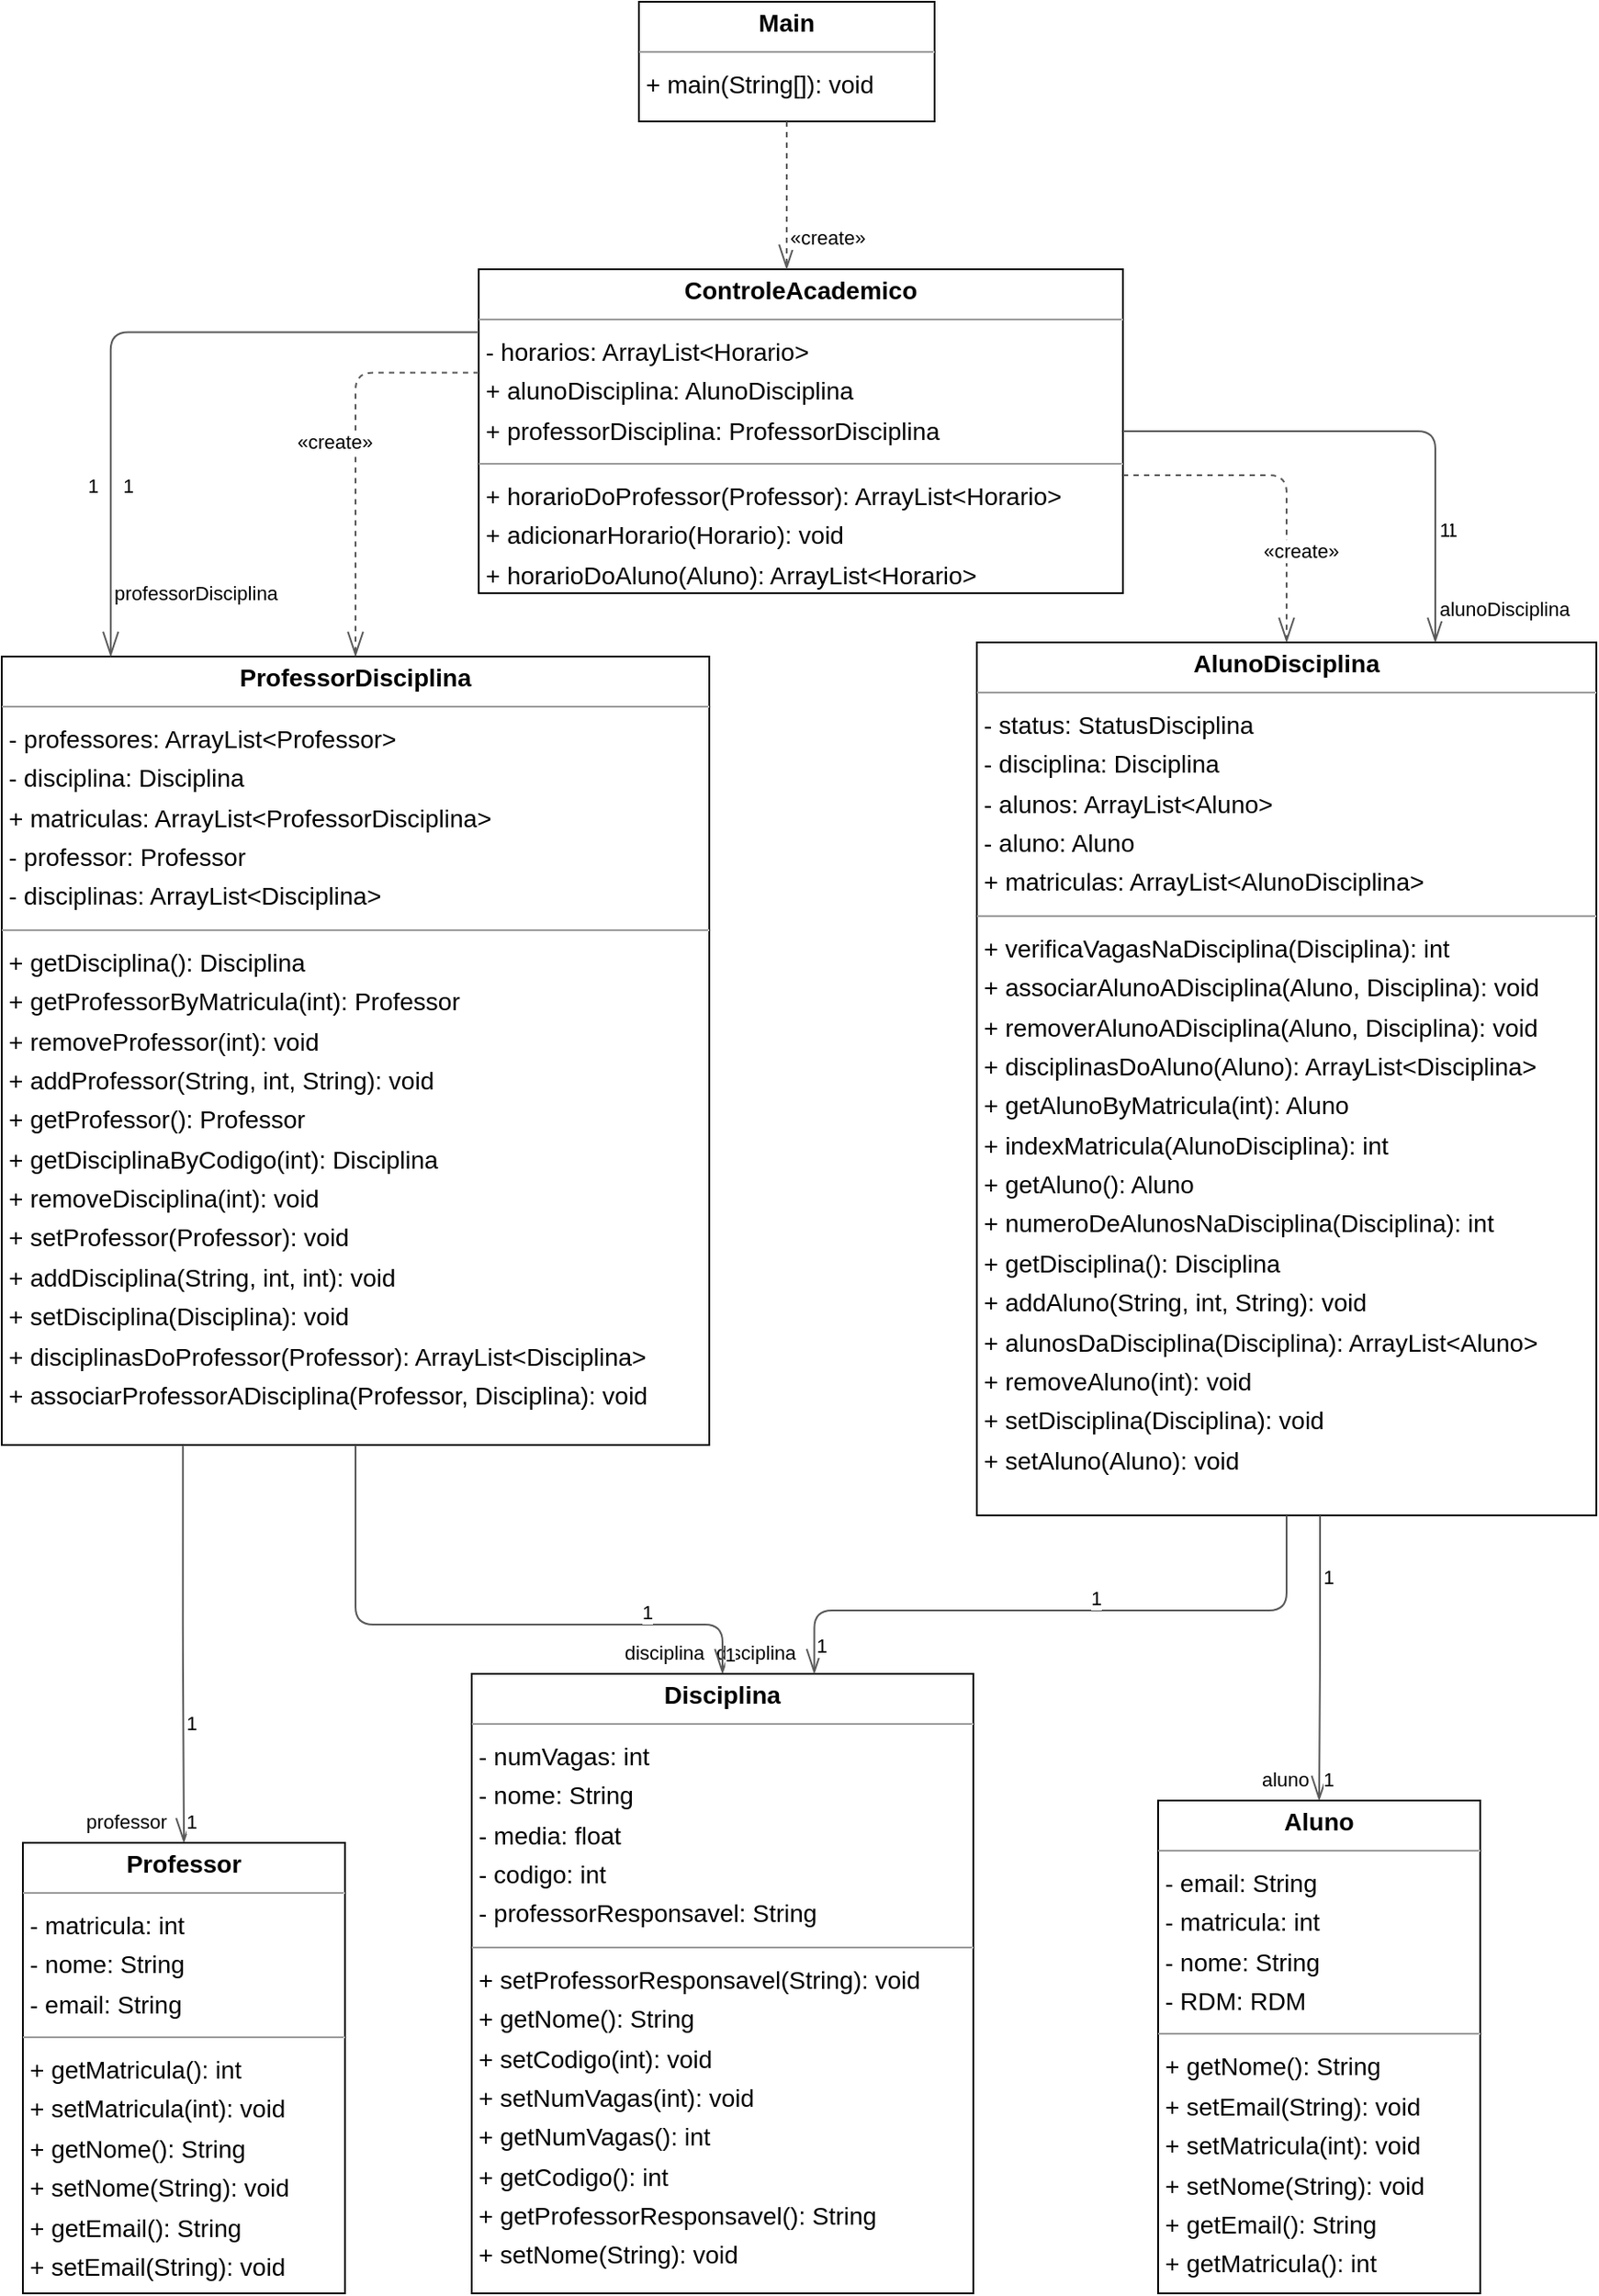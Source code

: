 <mxGraphModel dx="0" dy="0" grid="1" gridSize="10" guides="1" tooltips="1" connect="1" arrows="1" fold="1" page="0" pageScale="1" background="none" math="0" shadow="0">
  <root>
    <mxCell id="0" />
    <mxCell id="1" parent="0" />
    <mxCell id="node2" parent="1" vertex="1" value="&lt;p style=&quot;margin:0px;margin-top:4px;text-align:center;&quot;&gt;&lt;b&gt;Aluno&lt;/b&gt;&lt;/p&gt;&lt;hr size=&quot;1&quot;/&gt;&lt;p style=&quot;margin:0 0 0 4px;line-height:1.6;&quot;&gt;- email: String&lt;br/&gt;- matricula: int&lt;br/&gt;- nome: String&lt;br/&gt;- RDM: RDM&lt;/p&gt;&lt;hr size=&quot;1&quot;/&gt;&lt;p style=&quot;margin:0 0 0 4px;line-height:1.6;&quot;&gt;+ getNome(): String&lt;br/&gt;+ setEmail(String): void&lt;br/&gt;+ setMatricula(int): void&lt;br/&gt;+ setNome(String): void&lt;br/&gt;+ getEmail(): String&lt;br/&gt;+ getMatricula(): int&lt;/p&gt;" style="verticalAlign=top;align=left;overflow=fill;fontSize=14;fontFamily=Helvetica;html=1;rounded=0;shadow=0;comic=0;labelBackgroundColor=none;strokeWidth=1;">
      <mxGeometry x="1207" y="3242" width="183" height="280" as="geometry" />
    </mxCell>
    <mxCell id="node1" parent="1" vertex="1" value="&lt;p style=&quot;margin:0px;margin-top:4px;text-align:center;&quot;&gt;&lt;b&gt;AlunoDisciplina&lt;/b&gt;&lt;/p&gt;&lt;hr size=&quot;1&quot;/&gt;&lt;p style=&quot;margin:0 0 0 4px;line-height:1.6;&quot;&gt;- status: StatusDisciplina&lt;br/&gt;- disciplina: Disciplina&lt;br/&gt;- alunos: ArrayList&amp;lt;Aluno&amp;gt;&lt;br/&gt;- aluno: Aluno&lt;br/&gt;+ matriculas: ArrayList&amp;lt;AlunoDisciplina&amp;gt;&lt;/p&gt;&lt;hr size=&quot;1&quot;/&gt;&lt;p style=&quot;margin:0 0 0 4px;line-height:1.6;&quot;&gt;+ verificaVagasNaDisciplina(Disciplina): int&lt;br/&gt;+ associarAlunoADisciplina(Aluno, Disciplina): void&lt;br/&gt;+ removerAlunoADisciplina(Aluno, Disciplina): void&lt;br/&gt;+ disciplinasDoAluno(Aluno): ArrayList&amp;lt;Disciplina&amp;gt;&lt;br/&gt;+ getAlunoByMatricula(int): Aluno&lt;br/&gt;+ indexMatricula(AlunoDisciplina): int&lt;br/&gt;+ getAluno(): Aluno&lt;br/&gt;+ numeroDeAlunosNaDisciplina(Disciplina): int&lt;br/&gt;+ getDisciplina(): Disciplina&lt;br/&gt;+ addAluno(String, int, String): void&lt;br/&gt;+ alunosDaDisciplina(Disciplina): ArrayList&amp;lt;Aluno&amp;gt;&lt;br/&gt;+ removeAluno(int): void&lt;br/&gt;+ setDisciplina(Disciplina): void&lt;br/&gt;+ setAluno(Aluno): void&lt;/p&gt;" style="verticalAlign=top;align=left;overflow=fill;fontSize=14;fontFamily=Helvetica;html=1;rounded=0;shadow=0;comic=0;labelBackgroundColor=none;strokeWidth=1;">
      <mxGeometry x="1104" y="2584" width="352" height="496" as="geometry" />
    </mxCell>
    <mxCell id="node0" parent="1" vertex="1" value="&lt;p style=&quot;margin:0px;margin-top:4px;text-align:center;&quot;&gt;&lt;b&gt;ControleAcademico&lt;/b&gt;&lt;/p&gt;&lt;hr size=&quot;1&quot;/&gt;&lt;p style=&quot;margin:0 0 0 4px;line-height:1.6;&quot;&gt;- horarios: ArrayList&amp;lt;Horario&amp;gt;&lt;br/&gt;+ alunoDisciplina: AlunoDisciplina&lt;br/&gt;+ professorDisciplina: ProfessorDisciplina&lt;/p&gt;&lt;hr size=&quot;1&quot;/&gt;&lt;p style=&quot;margin:0 0 0 4px;line-height:1.6;&quot;&gt;+ horarioDoProfessor(Professor): ArrayList&amp;lt;Horario&amp;gt;&lt;br/&gt;+ adicionarHorario(Horario): void&lt;br/&gt;+ horarioDoAluno(Aluno): ArrayList&amp;lt;Horario&amp;gt;&lt;/p&gt;" style="verticalAlign=top;align=left;overflow=fill;fontSize=14;fontFamily=Helvetica;html=1;rounded=0;shadow=0;comic=0;labelBackgroundColor=none;strokeWidth=1;">
      <mxGeometry x="821" y="2372" width="366" height="184" as="geometry" />
    </mxCell>
    <mxCell id="node3" parent="1" vertex="1" value="&lt;p style=&quot;margin:0px;margin-top:4px;text-align:center;&quot;&gt;&lt;b&gt;Disciplina&lt;/b&gt;&lt;/p&gt;&lt;hr size=&quot;1&quot;/&gt;&lt;p style=&quot;margin:0 0 0 4px;line-height:1.6;&quot;&gt;- numVagas: int&lt;br/&gt;- nome: String&lt;br/&gt;- media: float&lt;br/&gt;- codigo: int&lt;br/&gt;- professorResponsavel: String&lt;/p&gt;&lt;hr size=&quot;1&quot;/&gt;&lt;p style=&quot;margin:0 0 0 4px;line-height:1.6;&quot;&gt;+ setProfessorResponsavel(String): void&lt;br/&gt;+ getNome(): String&lt;br/&gt;+ setCodigo(int): void&lt;br/&gt;+ setNumVagas(int): void&lt;br/&gt;+ getNumVagas(): int&lt;br/&gt;+ getCodigo(): int&lt;br/&gt;+ getProfessorResponsavel(): String&lt;br/&gt;+ setNome(String): void&lt;/p&gt;" style="verticalAlign=top;align=left;overflow=fill;fontSize=14;fontFamily=Helvetica;html=1;rounded=0;shadow=0;comic=0;labelBackgroundColor=none;strokeWidth=1;">
      <mxGeometry x="817" y="3170" width="285" height="352" as="geometry" />
    </mxCell>
    <mxCell id="node4" parent="1" vertex="1" value="&lt;p style=&quot;margin:0px;margin-top:4px;text-align:center;&quot;&gt;&lt;b&gt;Main&lt;/b&gt;&lt;/p&gt;&lt;hr size=&quot;1&quot;/&gt;&lt;p style=&quot;margin:0 0 0 4px;line-height:1.6;&quot;&gt;+ main(String[]): void&lt;/p&gt;" style="verticalAlign=top;align=left;overflow=fill;fontSize=14;fontFamily=Helvetica;html=1;rounded=0;shadow=0;comic=0;labelBackgroundColor=none;strokeWidth=1;">
      <mxGeometry x="912" y="2220" width="168" height="68" as="geometry" />
    </mxCell>
    <mxCell id="node5" parent="1" vertex="1" value="&lt;p style=&quot;margin:0px;margin-top:4px;text-align:center;&quot;&gt;&lt;b&gt;Professor&lt;/b&gt;&lt;/p&gt;&lt;hr size=&quot;1&quot;/&gt;&lt;p style=&quot;margin:0 0 0 4px;line-height:1.6;&quot;&gt;- matricula: int&lt;br/&gt;- nome: String&lt;br/&gt;- email: String&lt;/p&gt;&lt;hr size=&quot;1&quot;/&gt;&lt;p style=&quot;margin:0 0 0 4px;line-height:1.6;&quot;&gt;+ getMatricula(): int&lt;br/&gt;+ setMatricula(int): void&lt;br/&gt;+ getNome(): String&lt;br/&gt;+ setNome(String): void&lt;br/&gt;+ getEmail(): String&lt;br/&gt;+ setEmail(String): void&lt;/p&gt;" style="verticalAlign=top;align=left;overflow=fill;fontSize=14;fontFamily=Helvetica;html=1;rounded=0;shadow=0;comic=0;labelBackgroundColor=none;strokeWidth=1;">
      <mxGeometry x="562" y="3266" width="183" height="256" as="geometry" />
    </mxCell>
    <mxCell id="node6" parent="1" vertex="1" value="&lt;p style=&quot;margin:0px;margin-top:4px;text-align:center;&quot;&gt;&lt;b&gt;ProfessorDisciplina&lt;/b&gt;&lt;/p&gt;&lt;hr size=&quot;1&quot;/&gt;&lt;p style=&quot;margin:0 0 0 4px;line-height:1.6;&quot;&gt;- professores: ArrayList&amp;lt;Professor&amp;gt;&lt;br/&gt;- disciplina: Disciplina&lt;br/&gt;+ matriculas: ArrayList&amp;lt;ProfessorDisciplina&amp;gt;&lt;br/&gt;- professor: Professor&lt;br/&gt;- disciplinas: ArrayList&amp;lt;Disciplina&amp;gt;&lt;/p&gt;&lt;hr size=&quot;1&quot;/&gt;&lt;p style=&quot;margin:0 0 0 4px;line-height:1.6;&quot;&gt;+ getDisciplina(): Disciplina&lt;br/&gt;+ getProfessorByMatricula(int): Professor&lt;br/&gt;+ removeProfessor(int): void&lt;br/&gt;+ addProfessor(String, int, String): void&lt;br/&gt;+ getProfessor(): Professor&lt;br/&gt;+ getDisciplinaByCodigo(int): Disciplina&lt;br/&gt;+ removeDisciplina(int): void&lt;br/&gt;+ setProfessor(Professor): void&lt;br/&gt;+ addDisciplina(String, int, int): void&lt;br/&gt;+ setDisciplina(Disciplina): void&lt;br/&gt;+ disciplinasDoProfessor(Professor): ArrayList&amp;lt;Disciplina&amp;gt;&lt;br/&gt;+ associarProfessorADisciplina(Professor, Disciplina): void&lt;/p&gt;" style="verticalAlign=top;align=left;overflow=fill;fontSize=14;fontFamily=Helvetica;html=1;rounded=0;shadow=0;comic=0;labelBackgroundColor=none;strokeWidth=1;">
      <mxGeometry x="550" y="2592" width="402" height="448" as="geometry" />
    </mxCell>
    <mxCell id="edge3" edge="1" value="" parent="1" source="node1" target="node2" style="html=1;rounded=1;edgeStyle=orthogonalEdgeStyle;dashed=0;startArrow=diamondThinstartSize=12;endArrow=openThin;endSize=12;strokeColor=#595959;exitX=0.554;exitY=1.000;exitDx=0;exitDy=0;entryX=0.500;entryY=0.000;entryDx=0;entryDy=0;">
      <mxGeometry width="50" height="50" relative="1" as="geometry">
        <Array as="points" />
      </mxGeometry>
    </mxCell>
    <mxCell id="label18" parent="edge3" vertex="1" connectable="0" value="1" style="edgeLabel;resizable=0;html=1;align=left;verticalAlign=top;strokeColor=default;">
      <mxGeometry x="1299" y="3102" as="geometry" />
    </mxCell>
    <mxCell id="label22" parent="edge3" vertex="1" connectable="0" value="1" style="edgeLabel;resizable=0;html=1;align=left;verticalAlign=top;strokeColor=default;">
      <mxGeometry x="1299" y="3217" as="geometry" />
    </mxCell>
    <mxCell id="label23" parent="edge3" vertex="1" connectable="0" value="aluno" style="edgeLabel;resizable=0;html=1;align=left;verticalAlign=top;strokeColor=default;">
      <mxGeometry x="1264" y="3217" as="geometry" />
    </mxCell>
    <mxCell id="edge5" edge="1" value="" parent="1" source="node1" target="node3" style="html=1;rounded=1;edgeStyle=orthogonalEdgeStyle;dashed=0;startArrow=diamondThinstartSize=12;endArrow=openThin;endSize=12;strokeColor=#595959;exitX=0.500;exitY=1.000;exitDx=0;exitDy=0;entryX=0.683;entryY=0.000;entryDx=0;entryDy=0;">
      <mxGeometry width="50" height="50" relative="1" as="geometry">
        <Array as="points">
          <mxPoint x="1280" y="3134" />
          <mxPoint x="1011" y="3134" />
        </Array>
      </mxGeometry>
    </mxCell>
    <mxCell id="label30" parent="edge5" vertex="1" connectable="0" value="1" style="edgeLabel;resizable=0;html=1;align=left;verticalAlign=top;strokeColor=default;">
      <mxGeometry x="1167" y="3114" as="geometry" />
    </mxCell>
    <mxCell id="label34" parent="edge5" vertex="1" connectable="0" value="1" style="edgeLabel;resizable=0;html=1;align=left;verticalAlign=top;strokeColor=default;">
      <mxGeometry x="1011" y="3141" as="geometry" />
    </mxCell>
    <mxCell id="label35" parent="edge5" vertex="1" connectable="0" value="disciplina" style="edgeLabel;resizable=0;html=1;align=left;verticalAlign=top;strokeColor=default;">
      <mxGeometry x="954" y="3145" as="geometry" />
    </mxCell>
    <mxCell id="edge2" edge="1" value="" parent="1" source="node0" target="node1" style="html=1;rounded=1;edgeStyle=orthogonalEdgeStyle;dashed=0;startArrow=diamondThinstartSize=12;endArrow=openThin;endSize=12;strokeColor=#595959;exitX=1.000;exitY=0.500;exitDx=0;exitDy=0;entryX=0.740;entryY=0.000;entryDx=0;entryDy=0;">
      <mxGeometry width="50" height="50" relative="1" as="geometry">
        <Array as="points">
          <mxPoint x="1365" y="2464" />
        </Array>
      </mxGeometry>
    </mxCell>
    <mxCell id="label12" parent="edge2" vertex="1" connectable="0" value="1" style="edgeLabel;resizable=0;html=1;align=left;verticalAlign=top;strokeColor=default;">
      <mxGeometry x="1369" y="2507" as="geometry" />
    </mxCell>
    <mxCell id="label16" parent="edge2" vertex="1" connectable="0" value="1" style="edgeLabel;resizable=0;html=1;align=left;verticalAlign=top;strokeColor=default;">
      <mxGeometry x="1365" y="2507" as="geometry" />
    </mxCell>
    <mxCell id="label17" parent="edge2" vertex="1" connectable="0" value="alunoDisciplina" style="edgeLabel;resizable=0;html=1;align=left;verticalAlign=top;strokeColor=default;">
      <mxGeometry x="1365" y="2552" as="geometry" />
    </mxCell>
    <mxCell id="edge7" edge="1" value="" parent="1" source="node0" target="node1" style="html=1;rounded=1;edgeStyle=orthogonalEdgeStyle;dashed=1;startArrow=none;endArrow=openThin;endSize=12;strokeColor=#595959;exitX=1.000;exitY=0.636;exitDx=0;exitDy=0;entryX=0.500;entryY=0.000;entryDx=0;entryDy=0;">
      <mxGeometry width="50" height="50" relative="1" as="geometry">
        <Array as="points">
          <mxPoint x="1280" y="2489" />
        </Array>
      </mxGeometry>
    </mxCell>
    <mxCell id="label44" parent="edge7" vertex="1" connectable="0" value="«create»" style="edgeLabel;resizable=0;html=1;align=left;verticalAlign=top;strokeColor=default;">
      <mxGeometry x="1265" y="2519" as="geometry" />
    </mxCell>
    <mxCell id="edge1" edge="1" value="" parent="1" source="node0" target="node6" style="html=1;rounded=1;edgeStyle=orthogonalEdgeStyle;dashed=0;startArrow=diamondThinstartSize=12;endArrow=openThin;endSize=12;strokeColor=#595959;exitX=0.000;exitY=0.194;exitDx=0;exitDy=0;entryX=0.154;entryY=0.000;entryDx=0;entryDy=0;">
      <mxGeometry width="50" height="50" relative="1" as="geometry">
        <Array as="points">
          <mxPoint x="612" y="2408" />
        </Array>
      </mxGeometry>
    </mxCell>
    <mxCell id="label6" parent="edge1" vertex="1" connectable="0" value="1" style="edgeLabel;resizable=0;html=1;align=left;verticalAlign=top;strokeColor=default;">
      <mxGeometry x="597" y="2482" as="geometry" />
    </mxCell>
    <mxCell id="label10" parent="edge1" vertex="1" connectable="0" value="1" style="edgeLabel;resizable=0;html=1;align=left;verticalAlign=top;strokeColor=default;">
      <mxGeometry x="617" y="2482" as="geometry" />
    </mxCell>
    <mxCell id="label11" parent="edge1" vertex="1" connectable="0" value="professorDisciplina" style="edgeLabel;resizable=0;html=1;align=left;verticalAlign=top;strokeColor=default;">
      <mxGeometry x="612" y="2543" as="geometry" />
    </mxCell>
    <mxCell id="edge8" edge="1" value="" parent="1" source="node0" target="node6" style="html=1;rounded=1;edgeStyle=orthogonalEdgeStyle;dashed=1;startArrow=none;endArrow=openThin;endSize=12;strokeColor=#595959;exitX=0.000;exitY=0.319;exitDx=0;exitDy=0;entryX=0.500;entryY=0.000;entryDx=0;entryDy=0;">
      <mxGeometry width="50" height="50" relative="1" as="geometry">
        <Array as="points">
          <mxPoint x="751" y="2431" />
        </Array>
      </mxGeometry>
    </mxCell>
    <mxCell id="label50" parent="edge8" vertex="1" connectable="0" value="«create»" style="edgeLabel;resizable=0;html=1;align=left;verticalAlign=top;strokeColor=default;">
      <mxGeometry x="716" y="2457" as="geometry" />
    </mxCell>
    <mxCell id="edge6" edge="1" value="" parent="1" source="node4" target="node0" style="html=1;rounded=1;edgeStyle=orthogonalEdgeStyle;dashed=1;startArrow=none;endArrow=openThin;endSize=12;strokeColor=#595959;exitX=0.500;exitY=1.000;exitDx=0;exitDy=0;entryX=0.478;entryY=0.000;entryDx=0;entryDy=0;">
      <mxGeometry width="50" height="50" relative="1" as="geometry">
        <Array as="points" />
      </mxGeometry>
    </mxCell>
    <mxCell id="label38" parent="edge6" vertex="1" connectable="0" value="«create»" style="edgeLabel;resizable=0;html=1;align=left;verticalAlign=top;strokeColor=default;">
      <mxGeometry x="996" y="2341" as="geometry" />
    </mxCell>
    <mxCell id="edge4" edge="1" value="" parent="1" source="node6" target="node3" style="html=1;rounded=1;edgeStyle=orthogonalEdgeStyle;dashed=0;startArrow=diamondThinstartSize=12;endArrow=openThin;endSize=12;strokeColor=#595959;exitX=0.500;exitY=1.000;exitDx=0;exitDy=0;entryX=0.500;entryY=0.000;entryDx=0;entryDy=0;">
      <mxGeometry width="50" height="50" relative="1" as="geometry">
        <Array as="points">
          <mxPoint x="751" y="3142" />
          <mxPoint x="959" y="3142" />
        </Array>
      </mxGeometry>
    </mxCell>
    <mxCell id="label24" parent="edge4" vertex="1" connectable="0" value="1" style="edgeLabel;resizable=0;html=1;align=left;verticalAlign=top;strokeColor=default;">
      <mxGeometry x="912" y="3122" as="geometry" />
    </mxCell>
    <mxCell id="label28" parent="edge4" vertex="1" connectable="0" value="1" style="edgeLabel;resizable=0;html=1;align=left;verticalAlign=top;strokeColor=default;">
      <mxGeometry x="959" y="3146" as="geometry" />
    </mxCell>
    <mxCell id="label29" parent="edge4" vertex="1" connectable="0" value="disciplina" style="edgeLabel;resizable=0;html=1;align=left;verticalAlign=top;strokeColor=default;">
      <mxGeometry x="902" y="3145" as="geometry" />
    </mxCell>
    <mxCell id="edge0" edge="1" value="" parent="1" source="node6" target="node5" style="html=1;rounded=1;edgeStyle=orthogonalEdgeStyle;dashed=0;startArrow=diamondThinstartSize=12;endArrow=openThin;endSize=12;strokeColor=#595959;exitX=0.256;exitY=1.000;exitDx=0;exitDy=0;entryX=0.500;entryY=0.000;entryDx=0;entryDy=0;">
      <mxGeometry width="50" height="50" relative="1" as="geometry">
        <Array as="points" />
      </mxGeometry>
    </mxCell>
    <mxCell id="label0" parent="edge0" vertex="1" connectable="0" value="1" style="edgeLabel;resizable=0;html=1;align=left;verticalAlign=top;strokeColor=default;">
      <mxGeometry x="653" y="3185" as="geometry" />
    </mxCell>
    <mxCell id="label4" parent="edge0" vertex="1" connectable="0" value="1" style="edgeLabel;resizable=0;html=1;align=left;verticalAlign=top;strokeColor=default;">
      <mxGeometry x="653" y="3241" as="geometry" />
    </mxCell>
    <mxCell id="label5" parent="edge0" vertex="1" connectable="0" value="professor" style="edgeLabel;resizable=0;html=1;align=left;verticalAlign=top;strokeColor=default;">
      <mxGeometry x="596" y="3241" as="geometry" />
    </mxCell>
  </root>
</mxGraphModel>